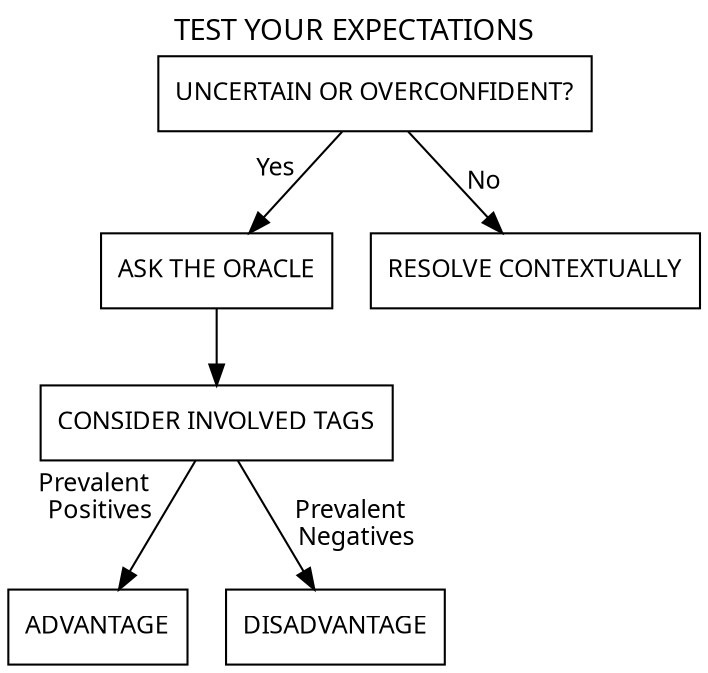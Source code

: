 digraph scene_breakdown {
    label = "TEST YOUR EXPECTATIONS";
    labelloc="t";
    fontname="Permanent Marker";
    node [shape="rect", style = "", 
    fontname="Permanent Marker", fontsize=12];
    edge [shape="rect", fontname="Permanent Marker", fontsize=12];


    cs11 [label = "UNCERTAIN OR OVERCONFIDENT?"];
    cs12 [label = "ASK THE ORACLE"];
    cs13 [label = "RESOLVE CONTEXTUALLY"];
    cs14 [label = "CONSIDER INVOLVED TAGS"];
    cs15 [label = "ADVANTAGE"];
    cs16 [label = "DISADVANTAGE"];

    cs11 -> cs12 [xlabel="Yes"];
    cs11 -> cs13 [label="No"];
    cs12 -> cs14;
    cs14 -> cs15 [xlabel = "Prevalent \n Positives"];
    cs14 -> cs16 [label = "Prevalent \n Negatives"];
}